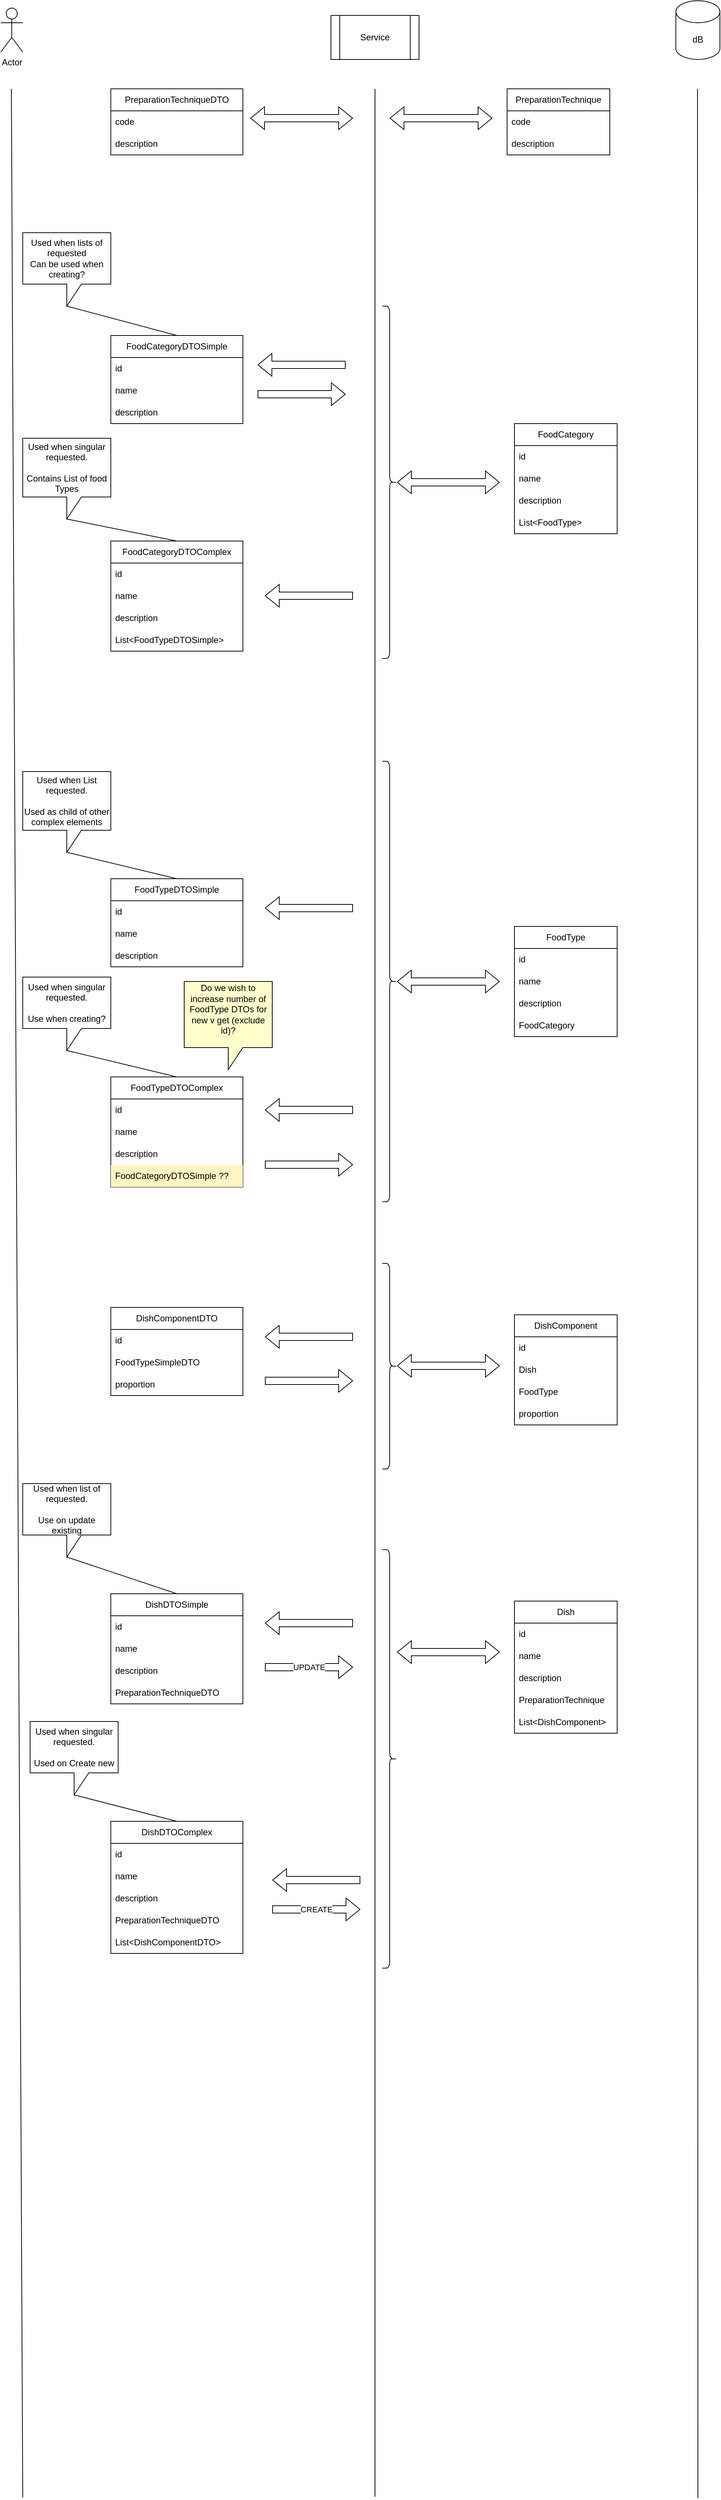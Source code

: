 <mxfile version="26.1.1">
  <diagram name="Page-1" id="98cvswhpEHXC24Bn2miE">
    <mxGraphModel dx="1839" dy="727" grid="1" gridSize="10" guides="1" tooltips="1" connect="1" arrows="1" fold="1" page="0" pageScale="1" pageWidth="850" pageHeight="1100" math="0" shadow="0">
      <root>
        <mxCell id="0" />
        <mxCell id="1" parent="0" />
        <mxCell id="5q4nl_bfFsXVFqzO0uTr-1" value="Actor" style="shape=umlActor;verticalLabelPosition=bottom;verticalAlign=top;html=1;outlineConnect=0;" parent="1" vertex="1">
          <mxGeometry x="-150" y="50" width="30" height="60" as="geometry" />
        </mxCell>
        <mxCell id="5q4nl_bfFsXVFqzO0uTr-2" value="" style="endArrow=none;html=1;rounded=0;" parent="1" edge="1">
          <mxGeometry width="50" height="50" relative="1" as="geometry">
            <mxPoint x="-120" y="3441" as="sourcePoint" />
            <mxPoint x="-135.5" y="160" as="targetPoint" />
          </mxGeometry>
        </mxCell>
        <mxCell id="5q4nl_bfFsXVFqzO0uTr-3" value="" style="endArrow=none;html=1;rounded=0;" parent="1" edge="1">
          <mxGeometry width="50" height="50" relative="1" as="geometry">
            <mxPoint x="360" y="3440" as="sourcePoint" />
            <mxPoint x="360" y="160" as="targetPoint" />
          </mxGeometry>
        </mxCell>
        <mxCell id="5q4nl_bfFsXVFqzO0uTr-4" value="" style="endArrow=none;html=1;rounded=0;" parent="1" edge="1">
          <mxGeometry width="50" height="50" relative="1" as="geometry">
            <mxPoint x="800" y="3442" as="sourcePoint" />
            <mxPoint x="799.5" y="160" as="targetPoint" />
          </mxGeometry>
        </mxCell>
        <mxCell id="5q4nl_bfFsXVFqzO0uTr-6" value="Service" style="shape=process;whiteSpace=wrap;html=1;backgroundOutline=1;" parent="1" vertex="1">
          <mxGeometry x="300" y="60" width="120" height="60" as="geometry" />
        </mxCell>
        <mxCell id="5q4nl_bfFsXVFqzO0uTr-7" value="dB" style="shape=cylinder3;whiteSpace=wrap;html=1;boundedLbl=1;backgroundOutline=1;size=15;" parent="1" vertex="1">
          <mxGeometry x="770" y="40" width="60" height="80" as="geometry" />
        </mxCell>
        <mxCell id="5q4nl_bfFsXVFqzO0uTr-8" value="PreparationTechnique" style="swimlane;fontStyle=0;childLayout=stackLayout;horizontal=1;startSize=30;horizontalStack=0;resizeParent=1;resizeParentMax=0;resizeLast=0;collapsible=1;marginBottom=0;whiteSpace=wrap;html=1;" parent="1" vertex="1">
          <mxGeometry x="540" y="160" width="140" height="90" as="geometry" />
        </mxCell>
        <mxCell id="5q4nl_bfFsXVFqzO0uTr-9" value="code" style="text;strokeColor=none;fillColor=none;align=left;verticalAlign=middle;spacingLeft=4;spacingRight=4;overflow=hidden;points=[[0,0.5],[1,0.5]];portConstraint=eastwest;rotatable=0;whiteSpace=wrap;html=1;" parent="5q4nl_bfFsXVFqzO0uTr-8" vertex="1">
          <mxGeometry y="30" width="140" height="30" as="geometry" />
        </mxCell>
        <mxCell id="5q4nl_bfFsXVFqzO0uTr-10" value="description" style="text;strokeColor=none;fillColor=none;align=left;verticalAlign=middle;spacingLeft=4;spacingRight=4;overflow=hidden;points=[[0,0.5],[1,0.5]];portConstraint=eastwest;rotatable=0;whiteSpace=wrap;html=1;" parent="5q4nl_bfFsXVFqzO0uTr-8" vertex="1">
          <mxGeometry y="60" width="140" height="30" as="geometry" />
        </mxCell>
        <mxCell id="5q4nl_bfFsXVFqzO0uTr-13" value="PreparationTechniqueDTO" style="swimlane;fontStyle=0;childLayout=stackLayout;horizontal=1;startSize=30;horizontalStack=0;resizeParent=1;resizeParentMax=0;resizeLast=0;collapsible=1;marginBottom=0;whiteSpace=wrap;html=1;" parent="1" vertex="1">
          <mxGeometry y="160" width="180" height="90" as="geometry" />
        </mxCell>
        <mxCell id="5q4nl_bfFsXVFqzO0uTr-14" value="code" style="text;strokeColor=none;fillColor=none;align=left;verticalAlign=middle;spacingLeft=4;spacingRight=4;overflow=hidden;points=[[0,0.5],[1,0.5]];portConstraint=eastwest;rotatable=0;whiteSpace=wrap;html=1;" parent="5q4nl_bfFsXVFqzO0uTr-13" vertex="1">
          <mxGeometry y="30" width="180" height="30" as="geometry" />
        </mxCell>
        <mxCell id="5q4nl_bfFsXVFqzO0uTr-15" value="description" style="text;strokeColor=none;fillColor=none;align=left;verticalAlign=middle;spacingLeft=4;spacingRight=4;overflow=hidden;points=[[0,0.5],[1,0.5]];portConstraint=eastwest;rotatable=0;whiteSpace=wrap;html=1;" parent="5q4nl_bfFsXVFqzO0uTr-13" vertex="1">
          <mxGeometry y="60" width="180" height="30" as="geometry" />
        </mxCell>
        <mxCell id="5q4nl_bfFsXVFqzO0uTr-16" value="" style="shape=flexArrow;endArrow=classic;startArrow=classic;html=1;rounded=0;" parent="1" edge="1">
          <mxGeometry width="100" height="100" relative="1" as="geometry">
            <mxPoint x="190" y="200" as="sourcePoint" />
            <mxPoint x="330" y="200" as="targetPoint" />
          </mxGeometry>
        </mxCell>
        <mxCell id="5q4nl_bfFsXVFqzO0uTr-18" value="" style="shape=flexArrow;endArrow=classic;startArrow=classic;html=1;rounded=0;" parent="1" edge="1">
          <mxGeometry width="100" height="100" relative="1" as="geometry">
            <mxPoint x="380" y="200" as="sourcePoint" />
            <mxPoint x="520" y="200" as="targetPoint" />
          </mxGeometry>
        </mxCell>
        <mxCell id="5q4nl_bfFsXVFqzO0uTr-20" value="FoodType" style="swimlane;fontStyle=0;childLayout=stackLayout;horizontal=1;startSize=30;horizontalStack=0;resizeParent=1;resizeParentMax=0;resizeLast=0;collapsible=1;marginBottom=0;whiteSpace=wrap;html=1;" parent="1" vertex="1">
          <mxGeometry x="550" y="1301" width="140" height="150" as="geometry" />
        </mxCell>
        <mxCell id="5q4nl_bfFsXVFqzO0uTr-21" value="id" style="text;strokeColor=none;fillColor=none;align=left;verticalAlign=middle;spacingLeft=4;spacingRight=4;overflow=hidden;points=[[0,0.5],[1,0.5]];portConstraint=eastwest;rotatable=0;whiteSpace=wrap;html=1;" parent="5q4nl_bfFsXVFqzO0uTr-20" vertex="1">
          <mxGeometry y="30" width="140" height="30" as="geometry" />
        </mxCell>
        <mxCell id="5q4nl_bfFsXVFqzO0uTr-22" value="name" style="text;strokeColor=none;fillColor=none;align=left;verticalAlign=middle;spacingLeft=4;spacingRight=4;overflow=hidden;points=[[0,0.5],[1,0.5]];portConstraint=eastwest;rotatable=0;whiteSpace=wrap;html=1;" parent="5q4nl_bfFsXVFqzO0uTr-20" vertex="1">
          <mxGeometry y="60" width="140" height="30" as="geometry" />
        </mxCell>
        <mxCell id="5q4nl_bfFsXVFqzO0uTr-23" value="description" style="text;strokeColor=none;fillColor=none;align=left;verticalAlign=middle;spacingLeft=4;spacingRight=4;overflow=hidden;points=[[0,0.5],[1,0.5]];portConstraint=eastwest;rotatable=0;whiteSpace=wrap;html=1;" parent="5q4nl_bfFsXVFqzO0uTr-20" vertex="1">
          <mxGeometry y="90" width="140" height="30" as="geometry" />
        </mxCell>
        <mxCell id="5q4nl_bfFsXVFqzO0uTr-25" value="FoodCategory" style="text;strokeColor=none;fillColor=none;align=left;verticalAlign=middle;spacingLeft=4;spacingRight=4;overflow=hidden;points=[[0,0.5],[1,0.5]];portConstraint=eastwest;rotatable=0;whiteSpace=wrap;html=1;" parent="5q4nl_bfFsXVFqzO0uTr-20" vertex="1">
          <mxGeometry y="120" width="140" height="30" as="geometry" />
        </mxCell>
        <mxCell id="5q4nl_bfFsXVFqzO0uTr-26" value="FoodCategory" style="swimlane;fontStyle=0;childLayout=stackLayout;horizontal=1;startSize=30;horizontalStack=0;resizeParent=1;resizeParentMax=0;resizeLast=0;collapsible=1;marginBottom=0;whiteSpace=wrap;html=1;" parent="1" vertex="1">
          <mxGeometry x="550" y="616" width="140" height="150" as="geometry" />
        </mxCell>
        <mxCell id="5q4nl_bfFsXVFqzO0uTr-27" value="id" style="text;strokeColor=none;fillColor=none;align=left;verticalAlign=middle;spacingLeft=4;spacingRight=4;overflow=hidden;points=[[0,0.5],[1,0.5]];portConstraint=eastwest;rotatable=0;whiteSpace=wrap;html=1;" parent="5q4nl_bfFsXVFqzO0uTr-26" vertex="1">
          <mxGeometry y="30" width="140" height="30" as="geometry" />
        </mxCell>
        <mxCell id="5q4nl_bfFsXVFqzO0uTr-28" value="name" style="text;strokeColor=none;fillColor=none;align=left;verticalAlign=middle;spacingLeft=4;spacingRight=4;overflow=hidden;points=[[0,0.5],[1,0.5]];portConstraint=eastwest;rotatable=0;whiteSpace=wrap;html=1;" parent="5q4nl_bfFsXVFqzO0uTr-26" vertex="1">
          <mxGeometry y="60" width="140" height="30" as="geometry" />
        </mxCell>
        <mxCell id="5q4nl_bfFsXVFqzO0uTr-29" value="description" style="text;strokeColor=none;fillColor=none;align=left;verticalAlign=middle;spacingLeft=4;spacingRight=4;overflow=hidden;points=[[0,0.5],[1,0.5]];portConstraint=eastwest;rotatable=0;whiteSpace=wrap;html=1;" parent="5q4nl_bfFsXVFqzO0uTr-26" vertex="1">
          <mxGeometry y="90" width="140" height="30" as="geometry" />
        </mxCell>
        <mxCell id="5q4nl_bfFsXVFqzO0uTr-30" value="List&amp;lt;FoodType&amp;gt;" style="text;strokeColor=none;fillColor=none;align=left;verticalAlign=middle;spacingLeft=4;spacingRight=4;overflow=hidden;points=[[0,0.5],[1,0.5]];portConstraint=eastwest;rotatable=0;whiteSpace=wrap;html=1;" parent="5q4nl_bfFsXVFqzO0uTr-26" vertex="1">
          <mxGeometry y="120" width="140" height="30" as="geometry" />
        </mxCell>
        <mxCell id="5q4nl_bfFsXVFqzO0uTr-31" value="" style="shape=flexArrow;endArrow=classic;startArrow=classic;html=1;rounded=0;" parent="1" edge="1">
          <mxGeometry width="100" height="100" relative="1" as="geometry">
            <mxPoint x="390" y="696" as="sourcePoint" />
            <mxPoint x="530" y="696" as="targetPoint" />
          </mxGeometry>
        </mxCell>
        <mxCell id="5q4nl_bfFsXVFqzO0uTr-32" value="FoodCategoryDTOSimple" style="swimlane;fontStyle=0;childLayout=stackLayout;horizontal=1;startSize=30;horizontalStack=0;resizeParent=1;resizeParentMax=0;resizeLast=0;collapsible=1;marginBottom=0;whiteSpace=wrap;html=1;" parent="1" vertex="1">
          <mxGeometry y="496" width="180" height="120" as="geometry" />
        </mxCell>
        <mxCell id="5q4nl_bfFsXVFqzO0uTr-33" value="id" style="text;strokeColor=none;fillColor=none;align=left;verticalAlign=middle;spacingLeft=4;spacingRight=4;overflow=hidden;points=[[0,0.5],[1,0.5]];portConstraint=eastwest;rotatable=0;whiteSpace=wrap;html=1;" parent="5q4nl_bfFsXVFqzO0uTr-32" vertex="1">
          <mxGeometry y="30" width="180" height="30" as="geometry" />
        </mxCell>
        <mxCell id="5q4nl_bfFsXVFqzO0uTr-34" value="name" style="text;strokeColor=none;fillColor=none;align=left;verticalAlign=middle;spacingLeft=4;spacingRight=4;overflow=hidden;points=[[0,0.5],[1,0.5]];portConstraint=eastwest;rotatable=0;whiteSpace=wrap;html=1;" parent="5q4nl_bfFsXVFqzO0uTr-32" vertex="1">
          <mxGeometry y="60" width="180" height="30" as="geometry" />
        </mxCell>
        <mxCell id="5q4nl_bfFsXVFqzO0uTr-35" value="description" style="text;strokeColor=none;fillColor=none;align=left;verticalAlign=middle;spacingLeft=4;spacingRight=4;overflow=hidden;points=[[0,0.5],[1,0.5]];portConstraint=eastwest;rotatable=0;whiteSpace=wrap;html=1;" parent="5q4nl_bfFsXVFqzO0uTr-32" vertex="1">
          <mxGeometry y="90" width="180" height="30" as="geometry" />
        </mxCell>
        <mxCell id="5q4nl_bfFsXVFqzO0uTr-37" value="" style="shape=flexArrow;endArrow=classic;html=1;rounded=0;" parent="1" edge="1">
          <mxGeometry width="50" height="50" relative="1" as="geometry">
            <mxPoint x="320" y="536" as="sourcePoint" />
            <mxPoint x="200" y="536" as="targetPoint" />
          </mxGeometry>
        </mxCell>
        <mxCell id="5q4nl_bfFsXVFqzO0uTr-39" value="Used when lists of requested&lt;div&gt;Can be used when creating?&lt;/div&gt;" style="shape=callout;whiteSpace=wrap;html=1;perimeter=calloutPerimeter;" parent="1" vertex="1">
          <mxGeometry x="-120" y="356" width="120" height="100" as="geometry" />
        </mxCell>
        <mxCell id="5q4nl_bfFsXVFqzO0uTr-40" value="" style="endArrow=none;html=1;rounded=0;exitX=0;exitY=0;exitDx=60;exitDy=100;exitPerimeter=0;entryX=0.5;entryY=0;entryDx=0;entryDy=0;" parent="1" source="5q4nl_bfFsXVFqzO0uTr-39" target="5q4nl_bfFsXVFqzO0uTr-32" edge="1">
          <mxGeometry width="50" height="50" relative="1" as="geometry">
            <mxPoint x="460" y="636" as="sourcePoint" />
            <mxPoint x="510" y="586" as="targetPoint" />
          </mxGeometry>
        </mxCell>
        <mxCell id="5q4nl_bfFsXVFqzO0uTr-41" value="" style="shape=flexArrow;endArrow=classic;html=1;rounded=0;" parent="1" edge="1">
          <mxGeometry width="50" height="50" relative="1" as="geometry">
            <mxPoint x="200" y="576" as="sourcePoint" />
            <mxPoint x="320" y="576" as="targetPoint" />
          </mxGeometry>
        </mxCell>
        <mxCell id="5q4nl_bfFsXVFqzO0uTr-42" value="FoodCategoryDTOComplex" style="swimlane;fontStyle=0;childLayout=stackLayout;horizontal=1;startSize=30;horizontalStack=0;resizeParent=1;resizeParentMax=0;resizeLast=0;collapsible=1;marginBottom=0;whiteSpace=wrap;html=1;" parent="1" vertex="1">
          <mxGeometry y="776" width="180" height="150" as="geometry" />
        </mxCell>
        <mxCell id="5q4nl_bfFsXVFqzO0uTr-43" value="id" style="text;strokeColor=none;fillColor=none;align=left;verticalAlign=middle;spacingLeft=4;spacingRight=4;overflow=hidden;points=[[0,0.5],[1,0.5]];portConstraint=eastwest;rotatable=0;whiteSpace=wrap;html=1;" parent="5q4nl_bfFsXVFqzO0uTr-42" vertex="1">
          <mxGeometry y="30" width="180" height="30" as="geometry" />
        </mxCell>
        <mxCell id="5q4nl_bfFsXVFqzO0uTr-44" value="name" style="text;strokeColor=none;fillColor=none;align=left;verticalAlign=middle;spacingLeft=4;spacingRight=4;overflow=hidden;points=[[0,0.5],[1,0.5]];portConstraint=eastwest;rotatable=0;whiteSpace=wrap;html=1;" parent="5q4nl_bfFsXVFqzO0uTr-42" vertex="1">
          <mxGeometry y="60" width="180" height="30" as="geometry" />
        </mxCell>
        <mxCell id="5q4nl_bfFsXVFqzO0uTr-45" value="description" style="text;strokeColor=none;fillColor=none;align=left;verticalAlign=middle;spacingLeft=4;spacingRight=4;overflow=hidden;points=[[0,0.5],[1,0.5]];portConstraint=eastwest;rotatable=0;whiteSpace=wrap;html=1;" parent="5q4nl_bfFsXVFqzO0uTr-42" vertex="1">
          <mxGeometry y="90" width="180" height="30" as="geometry" />
        </mxCell>
        <mxCell id="5q4nl_bfFsXVFqzO0uTr-48" value="List&amp;lt;FoodTypeDTOSimple&amp;gt;" style="text;strokeColor=none;fillColor=none;align=left;verticalAlign=middle;spacingLeft=4;spacingRight=4;overflow=hidden;points=[[0,0.5],[1,0.5]];portConstraint=eastwest;rotatable=0;whiteSpace=wrap;html=1;" parent="5q4nl_bfFsXVFqzO0uTr-42" vertex="1">
          <mxGeometry y="120" width="180" height="30" as="geometry" />
        </mxCell>
        <mxCell id="5q4nl_bfFsXVFqzO0uTr-46" value="Used when singular requested.&lt;div&gt;&lt;br&gt;&lt;div&gt;Contains List of food Types&lt;/div&gt;&lt;/div&gt;" style="shape=callout;whiteSpace=wrap;html=1;perimeter=calloutPerimeter;" parent="1" vertex="1">
          <mxGeometry x="-120" y="636" width="120" height="110" as="geometry" />
        </mxCell>
        <mxCell id="5q4nl_bfFsXVFqzO0uTr-47" value="" style="endArrow=none;html=1;rounded=0;exitX=0;exitY=0;exitDx=60;exitDy=110;exitPerimeter=0;entryX=0.5;entryY=0;entryDx=0;entryDy=0;" parent="1" source="5q4nl_bfFsXVFqzO0uTr-46" target="5q4nl_bfFsXVFqzO0uTr-42" edge="1">
          <mxGeometry width="50" height="50" relative="1" as="geometry">
            <mxPoint x="460" y="636" as="sourcePoint" />
            <mxPoint x="510" y="586" as="targetPoint" />
          </mxGeometry>
        </mxCell>
        <mxCell id="5q4nl_bfFsXVFqzO0uTr-49" value="" style="shape=flexArrow;endArrow=classic;html=1;rounded=0;" parent="1" edge="1">
          <mxGeometry width="50" height="50" relative="1" as="geometry">
            <mxPoint x="330" y="850.5" as="sourcePoint" />
            <mxPoint x="210" y="850.5" as="targetPoint" />
          </mxGeometry>
        </mxCell>
        <mxCell id="5q4nl_bfFsXVFqzO0uTr-50" value="" style="shape=curlyBracket;whiteSpace=wrap;html=1;rounded=1;flipH=1;labelPosition=right;verticalLabelPosition=middle;align=left;verticalAlign=middle;" parent="1" vertex="1">
          <mxGeometry x="370" y="456" width="20" height="480" as="geometry" />
        </mxCell>
        <mxCell id="5q4nl_bfFsXVFqzO0uTr-51" value="" style="shape=flexArrow;endArrow=classic;startArrow=classic;html=1;rounded=0;" parent="1" edge="1">
          <mxGeometry width="100" height="100" relative="1" as="geometry">
            <mxPoint x="390" y="1376" as="sourcePoint" />
            <mxPoint x="530" y="1376" as="targetPoint" />
          </mxGeometry>
        </mxCell>
        <mxCell id="5q4nl_bfFsXVFqzO0uTr-52" value="" style="shape=curlyBracket;whiteSpace=wrap;html=1;rounded=1;flipH=1;labelPosition=right;verticalLabelPosition=middle;align=left;verticalAlign=middle;" parent="1" vertex="1">
          <mxGeometry x="370" y="1760" width="20" height="280" as="geometry" />
        </mxCell>
        <mxCell id="5q4nl_bfFsXVFqzO0uTr-53" value="FoodTypeDTOComplex" style="swimlane;fontStyle=0;childLayout=stackLayout;horizontal=1;startSize=30;horizontalStack=0;resizeParent=1;resizeParentMax=0;resizeLast=0;collapsible=1;marginBottom=0;whiteSpace=wrap;html=1;" parent="1" vertex="1">
          <mxGeometry y="1506" width="180" height="150" as="geometry" />
        </mxCell>
        <mxCell id="5q4nl_bfFsXVFqzO0uTr-54" value="id" style="text;strokeColor=none;fillColor=none;align=left;verticalAlign=middle;spacingLeft=4;spacingRight=4;overflow=hidden;points=[[0,0.5],[1,0.5]];portConstraint=eastwest;rotatable=0;whiteSpace=wrap;html=1;" parent="5q4nl_bfFsXVFqzO0uTr-53" vertex="1">
          <mxGeometry y="30" width="180" height="30" as="geometry" />
        </mxCell>
        <mxCell id="5q4nl_bfFsXVFqzO0uTr-55" value="name" style="text;strokeColor=none;fillColor=none;align=left;verticalAlign=middle;spacingLeft=4;spacingRight=4;overflow=hidden;points=[[0,0.5],[1,0.5]];portConstraint=eastwest;rotatable=0;whiteSpace=wrap;html=1;" parent="5q4nl_bfFsXVFqzO0uTr-53" vertex="1">
          <mxGeometry y="60" width="180" height="30" as="geometry" />
        </mxCell>
        <mxCell id="5q4nl_bfFsXVFqzO0uTr-56" value="description" style="text;strokeColor=none;fillColor=none;align=left;verticalAlign=middle;spacingLeft=4;spacingRight=4;overflow=hidden;points=[[0,0.5],[1,0.5]];portConstraint=eastwest;rotatable=0;whiteSpace=wrap;html=1;" parent="5q4nl_bfFsXVFqzO0uTr-53" vertex="1">
          <mxGeometry y="90" width="180" height="30" as="geometry" />
        </mxCell>
        <mxCell id="5q4nl_bfFsXVFqzO0uTr-57" value="FoodCategoryDTOSimple ??" style="text;strokeColor=none;fillColor=#FFF4C3;align=left;verticalAlign=middle;spacingLeft=4;spacingRight=4;overflow=hidden;points=[[0,0.5],[1,0.5]];portConstraint=eastwest;rotatable=0;whiteSpace=wrap;html=1;" parent="5q4nl_bfFsXVFqzO0uTr-53" vertex="1">
          <mxGeometry y="120" width="180" height="30" as="geometry" />
        </mxCell>
        <mxCell id="5q4nl_bfFsXVFqzO0uTr-58" value="Used when singular requested.&lt;div&gt;&lt;br&gt;&lt;div&gt;Use when creating?&lt;/div&gt;&lt;/div&gt;" style="shape=callout;whiteSpace=wrap;html=1;perimeter=calloutPerimeter;" parent="1" vertex="1">
          <mxGeometry x="-120" y="1370" width="120" height="100" as="geometry" />
        </mxCell>
        <mxCell id="5q4nl_bfFsXVFqzO0uTr-59" value="" style="endArrow=none;html=1;rounded=0;exitX=0.5;exitY=0;exitDx=0;exitDy=0;entryX=0;entryY=0;entryDx=60;entryDy=100;entryPerimeter=0;" parent="1" source="5q4nl_bfFsXVFqzO0uTr-53" target="5q4nl_bfFsXVFqzO0uTr-58" edge="1">
          <mxGeometry width="50" height="50" relative="1" as="geometry">
            <mxPoint x="460" y="1476" as="sourcePoint" />
            <mxPoint x="510" y="1426" as="targetPoint" />
          </mxGeometry>
        </mxCell>
        <mxCell id="5q4nl_bfFsXVFqzO0uTr-60" value="" style="shape=flexArrow;endArrow=classic;html=1;rounded=0;" parent="1" edge="1">
          <mxGeometry width="50" height="50" relative="1" as="geometry">
            <mxPoint x="330" y="1551" as="sourcePoint" />
            <mxPoint x="210" y="1551" as="targetPoint" />
          </mxGeometry>
        </mxCell>
        <mxCell id="5q4nl_bfFsXVFqzO0uTr-61" value="" style="shape=flexArrow;endArrow=classic;html=1;rounded=0;" parent="1" edge="1">
          <mxGeometry width="50" height="50" relative="1" as="geometry">
            <mxPoint x="210" y="1625.5" as="sourcePoint" />
            <mxPoint x="330" y="1625.5" as="targetPoint" />
          </mxGeometry>
        </mxCell>
        <mxCell id="5q4nl_bfFsXVFqzO0uTr-62" value="Do we wish to increase number of FoodType DTOs for new v get (exclude id)?&lt;div&gt;&lt;br&gt;&lt;/div&gt;" style="shape=callout;whiteSpace=wrap;html=1;perimeter=calloutPerimeter;fillColor=light-dark(#FFFFCC,var(--ge-dark-color, #121212));" parent="1" vertex="1">
          <mxGeometry x="100" y="1376" width="120" height="120" as="geometry" />
        </mxCell>
        <mxCell id="5q4nl_bfFsXVFqzO0uTr-65" value="FoodTypeDTOSimple" style="swimlane;fontStyle=0;childLayout=stackLayout;horizontal=1;startSize=30;horizontalStack=0;resizeParent=1;resizeParentMax=0;resizeLast=0;collapsible=1;marginBottom=0;whiteSpace=wrap;html=1;" parent="1" vertex="1">
          <mxGeometry y="1236" width="180" height="120" as="geometry" />
        </mxCell>
        <mxCell id="5q4nl_bfFsXVFqzO0uTr-66" value="id" style="text;strokeColor=none;fillColor=none;align=left;verticalAlign=middle;spacingLeft=4;spacingRight=4;overflow=hidden;points=[[0,0.5],[1,0.5]];portConstraint=eastwest;rotatable=0;whiteSpace=wrap;html=1;" parent="5q4nl_bfFsXVFqzO0uTr-65" vertex="1">
          <mxGeometry y="30" width="180" height="30" as="geometry" />
        </mxCell>
        <mxCell id="5q4nl_bfFsXVFqzO0uTr-67" value="name" style="text;strokeColor=none;fillColor=none;align=left;verticalAlign=middle;spacingLeft=4;spacingRight=4;overflow=hidden;points=[[0,0.5],[1,0.5]];portConstraint=eastwest;rotatable=0;whiteSpace=wrap;html=1;" parent="5q4nl_bfFsXVFqzO0uTr-65" vertex="1">
          <mxGeometry y="60" width="180" height="30" as="geometry" />
        </mxCell>
        <mxCell id="5q4nl_bfFsXVFqzO0uTr-68" value="description" style="text;strokeColor=none;fillColor=none;align=left;verticalAlign=middle;spacingLeft=4;spacingRight=4;overflow=hidden;points=[[0,0.5],[1,0.5]];portConstraint=eastwest;rotatable=0;whiteSpace=wrap;html=1;" parent="5q4nl_bfFsXVFqzO0uTr-65" vertex="1">
          <mxGeometry y="90" width="180" height="30" as="geometry" />
        </mxCell>
        <mxCell id="5q4nl_bfFsXVFqzO0uTr-70" value="" style="shape=flexArrow;endArrow=classic;html=1;rounded=0;" parent="1" edge="1">
          <mxGeometry width="50" height="50" relative="1" as="geometry">
            <mxPoint x="330" y="1276" as="sourcePoint" />
            <mxPoint x="210" y="1276" as="targetPoint" />
          </mxGeometry>
        </mxCell>
        <mxCell id="5q4nl_bfFsXVFqzO0uTr-71" value="Used when List requested.&lt;div&gt;&lt;br&gt;&lt;div&gt;Used as child of other complex elements&lt;/div&gt;&lt;/div&gt;" style="shape=callout;whiteSpace=wrap;html=1;perimeter=calloutPerimeter;" parent="1" vertex="1">
          <mxGeometry x="-120" y="1090" width="120" height="110" as="geometry" />
        </mxCell>
        <mxCell id="5q4nl_bfFsXVFqzO0uTr-72" value="" style="endArrow=none;html=1;rounded=0;exitX=0.5;exitY=0;exitDx=0;exitDy=0;entryX=0;entryY=0;entryDx=60;entryDy=110;entryPerimeter=0;" parent="1" source="5q4nl_bfFsXVFqzO0uTr-65" target="5q4nl_bfFsXVFqzO0uTr-71" edge="1">
          <mxGeometry width="50" height="50" relative="1" as="geometry">
            <mxPoint x="80" y="1226" as="sourcePoint" />
            <mxPoint x="-50" y="1210" as="targetPoint" />
          </mxGeometry>
        </mxCell>
        <mxCell id="FY9CtEeteHRH5HOnugvX-1" value="DishComponent" style="swimlane;fontStyle=0;childLayout=stackLayout;horizontal=1;startSize=30;horizontalStack=0;resizeParent=1;resizeParentMax=0;resizeLast=0;collapsible=1;marginBottom=0;whiteSpace=wrap;html=1;" parent="1" vertex="1">
          <mxGeometry x="550" y="1830" width="140" height="150" as="geometry" />
        </mxCell>
        <mxCell id="FY9CtEeteHRH5HOnugvX-2" value="id" style="text;strokeColor=none;fillColor=none;align=left;verticalAlign=middle;spacingLeft=4;spacingRight=4;overflow=hidden;points=[[0,0.5],[1,0.5]];portConstraint=eastwest;rotatable=0;whiteSpace=wrap;html=1;" parent="FY9CtEeteHRH5HOnugvX-1" vertex="1">
          <mxGeometry y="30" width="140" height="30" as="geometry" />
        </mxCell>
        <mxCell id="FY9CtEeteHRH5HOnugvX-3" value="Dish" style="text;strokeColor=none;fillColor=none;align=left;verticalAlign=middle;spacingLeft=4;spacingRight=4;overflow=hidden;points=[[0,0.5],[1,0.5]];portConstraint=eastwest;rotatable=0;whiteSpace=wrap;html=1;" parent="FY9CtEeteHRH5HOnugvX-1" vertex="1">
          <mxGeometry y="60" width="140" height="30" as="geometry" />
        </mxCell>
        <mxCell id="FY9CtEeteHRH5HOnugvX-4" value="FoodType" style="text;strokeColor=none;fillColor=none;align=left;verticalAlign=middle;spacingLeft=4;spacingRight=4;overflow=hidden;points=[[0,0.5],[1,0.5]];portConstraint=eastwest;rotatable=0;whiteSpace=wrap;html=1;" parent="FY9CtEeteHRH5HOnugvX-1" vertex="1">
          <mxGeometry y="90" width="140" height="30" as="geometry" />
        </mxCell>
        <mxCell id="FY9CtEeteHRH5HOnugvX-5" value="proportion" style="text;strokeColor=none;fillColor=none;align=left;verticalAlign=middle;spacingLeft=4;spacingRight=4;overflow=hidden;points=[[0,0.5],[1,0.5]];portConstraint=eastwest;rotatable=0;whiteSpace=wrap;html=1;" parent="FY9CtEeteHRH5HOnugvX-1" vertex="1">
          <mxGeometry y="120" width="140" height="30" as="geometry" />
        </mxCell>
        <mxCell id="FY9CtEeteHRH5HOnugvX-6" value="" style="shape=flexArrow;endArrow=classic;startArrow=classic;html=1;rounded=0;" parent="1" edge="1">
          <mxGeometry width="100" height="100" relative="1" as="geometry">
            <mxPoint x="390" y="1899.5" as="sourcePoint" />
            <mxPoint x="530" y="1899.5" as="targetPoint" />
          </mxGeometry>
        </mxCell>
        <mxCell id="FY9CtEeteHRH5HOnugvX-7" value="" style="shape=curlyBracket;whiteSpace=wrap;html=1;rounded=1;flipH=1;labelPosition=right;verticalLabelPosition=middle;align=left;verticalAlign=middle;" parent="1" vertex="1">
          <mxGeometry x="370" y="1076" width="20" height="600" as="geometry" />
        </mxCell>
        <mxCell id="FY9CtEeteHRH5HOnugvX-11" value="DishComponentDTO" style="swimlane;fontStyle=0;childLayout=stackLayout;horizontal=1;startSize=30;horizontalStack=0;resizeParent=1;resizeParentMax=0;resizeLast=0;collapsible=1;marginBottom=0;whiteSpace=wrap;html=1;" parent="1" vertex="1">
          <mxGeometry y="1820" width="180" height="120" as="geometry" />
        </mxCell>
        <mxCell id="FY9CtEeteHRH5HOnugvX-12" value="id" style="text;strokeColor=none;fillColor=none;align=left;verticalAlign=middle;spacingLeft=4;spacingRight=4;overflow=hidden;points=[[0,0.5],[1,0.5]];portConstraint=eastwest;rotatable=0;whiteSpace=wrap;html=1;" parent="FY9CtEeteHRH5HOnugvX-11" vertex="1">
          <mxGeometry y="30" width="180" height="30" as="geometry" />
        </mxCell>
        <mxCell id="FY9CtEeteHRH5HOnugvX-13" value="FoodTypeSimpleDTO" style="text;strokeColor=none;fillColor=none;align=left;verticalAlign=middle;spacingLeft=4;spacingRight=4;overflow=hidden;points=[[0,0.5],[1,0.5]];portConstraint=eastwest;rotatable=0;whiteSpace=wrap;html=1;" parent="FY9CtEeteHRH5HOnugvX-11" vertex="1">
          <mxGeometry y="60" width="180" height="30" as="geometry" />
        </mxCell>
        <mxCell id="FY9CtEeteHRH5HOnugvX-14" value="proportion" style="text;strokeColor=none;fillColor=none;align=left;verticalAlign=middle;spacingLeft=4;spacingRight=4;overflow=hidden;points=[[0,0.5],[1,0.5]];portConstraint=eastwest;rotatable=0;whiteSpace=wrap;html=1;" parent="FY9CtEeteHRH5HOnugvX-11" vertex="1">
          <mxGeometry y="90" width="180" height="30" as="geometry" />
        </mxCell>
        <mxCell id="FY9CtEeteHRH5HOnugvX-15" value="" style="shape=flexArrow;endArrow=classic;html=1;rounded=0;" parent="1" edge="1">
          <mxGeometry width="50" height="50" relative="1" as="geometry">
            <mxPoint x="330" y="1860" as="sourcePoint" />
            <mxPoint x="210" y="1860" as="targetPoint" />
          </mxGeometry>
        </mxCell>
        <mxCell id="FY9CtEeteHRH5HOnugvX-18" value="" style="shape=flexArrow;endArrow=classic;html=1;rounded=0;" parent="1" edge="1">
          <mxGeometry width="50" height="50" relative="1" as="geometry">
            <mxPoint x="210" y="1920" as="sourcePoint" />
            <mxPoint x="330" y="1920" as="targetPoint" />
          </mxGeometry>
        </mxCell>
        <mxCell id="FY9CtEeteHRH5HOnugvX-19" value="" style="shape=curlyBracket;whiteSpace=wrap;html=1;rounded=1;flipH=1;labelPosition=right;verticalLabelPosition=middle;align=left;verticalAlign=middle;" parent="1" vertex="1">
          <mxGeometry x="370" y="2150" width="20" height="570" as="geometry" />
        </mxCell>
        <mxCell id="FY9CtEeteHRH5HOnugvX-20" value="Dish" style="swimlane;fontStyle=0;childLayout=stackLayout;horizontal=1;startSize=30;horizontalStack=0;resizeParent=1;resizeParentMax=0;resizeLast=0;collapsible=1;marginBottom=0;whiteSpace=wrap;html=1;" parent="1" vertex="1">
          <mxGeometry x="550" y="2220" width="140" height="180" as="geometry" />
        </mxCell>
        <mxCell id="FY9CtEeteHRH5HOnugvX-21" value="id" style="text;strokeColor=none;fillColor=none;align=left;verticalAlign=middle;spacingLeft=4;spacingRight=4;overflow=hidden;points=[[0,0.5],[1,0.5]];portConstraint=eastwest;rotatable=0;whiteSpace=wrap;html=1;" parent="FY9CtEeteHRH5HOnugvX-20" vertex="1">
          <mxGeometry y="30" width="140" height="30" as="geometry" />
        </mxCell>
        <mxCell id="FY9CtEeteHRH5HOnugvX-22" value="name" style="text;strokeColor=none;fillColor=none;align=left;verticalAlign=middle;spacingLeft=4;spacingRight=4;overflow=hidden;points=[[0,0.5],[1,0.5]];portConstraint=eastwest;rotatable=0;whiteSpace=wrap;html=1;" parent="FY9CtEeteHRH5HOnugvX-20" vertex="1">
          <mxGeometry y="60" width="140" height="30" as="geometry" />
        </mxCell>
        <mxCell id="FY9CtEeteHRH5HOnugvX-23" value="description" style="text;strokeColor=none;fillColor=none;align=left;verticalAlign=middle;spacingLeft=4;spacingRight=4;overflow=hidden;points=[[0,0.5],[1,0.5]];portConstraint=eastwest;rotatable=0;whiteSpace=wrap;html=1;" parent="FY9CtEeteHRH5HOnugvX-20" vertex="1">
          <mxGeometry y="90" width="140" height="30" as="geometry" />
        </mxCell>
        <mxCell id="FY9CtEeteHRH5HOnugvX-24" value="PreparationTechnique" style="text;strokeColor=none;fillColor=none;align=left;verticalAlign=middle;spacingLeft=4;spacingRight=4;overflow=hidden;points=[[0,0.5],[1,0.5]];portConstraint=eastwest;rotatable=0;whiteSpace=wrap;html=1;" parent="FY9CtEeteHRH5HOnugvX-20" vertex="1">
          <mxGeometry y="120" width="140" height="30" as="geometry" />
        </mxCell>
        <mxCell id="FY9CtEeteHRH5HOnugvX-32" value="List&amp;lt;DishComponent&amp;gt;" style="text;strokeColor=none;fillColor=none;align=left;verticalAlign=middle;spacingLeft=4;spacingRight=4;overflow=hidden;points=[[0,0.5],[1,0.5]];portConstraint=eastwest;rotatable=0;whiteSpace=wrap;html=1;" parent="FY9CtEeteHRH5HOnugvX-20" vertex="1">
          <mxGeometry y="150" width="140" height="30" as="geometry" />
        </mxCell>
        <mxCell id="FY9CtEeteHRH5HOnugvX-25" value="" style="shape=flexArrow;endArrow=classic;startArrow=classic;html=1;rounded=0;" parent="1" edge="1">
          <mxGeometry width="100" height="100" relative="1" as="geometry">
            <mxPoint x="390" y="2289.5" as="sourcePoint" />
            <mxPoint x="530" y="2289.5" as="targetPoint" />
          </mxGeometry>
        </mxCell>
        <mxCell id="FY9CtEeteHRH5HOnugvX-26" value="DishDTOSimple" style="swimlane;fontStyle=0;childLayout=stackLayout;horizontal=1;startSize=30;horizontalStack=0;resizeParent=1;resizeParentMax=0;resizeLast=0;collapsible=1;marginBottom=0;whiteSpace=wrap;html=1;" parent="1" vertex="1">
          <mxGeometry y="2210" width="180" height="150" as="geometry" />
        </mxCell>
        <mxCell id="FY9CtEeteHRH5HOnugvX-27" value="id" style="text;strokeColor=none;fillColor=none;align=left;verticalAlign=middle;spacingLeft=4;spacingRight=4;overflow=hidden;points=[[0,0.5],[1,0.5]];portConstraint=eastwest;rotatable=0;whiteSpace=wrap;html=1;" parent="FY9CtEeteHRH5HOnugvX-26" vertex="1">
          <mxGeometry y="30" width="180" height="30" as="geometry" />
        </mxCell>
        <mxCell id="FY9CtEeteHRH5HOnugvX-28" value="name" style="text;strokeColor=none;fillColor=none;align=left;verticalAlign=middle;spacingLeft=4;spacingRight=4;overflow=hidden;points=[[0,0.5],[1,0.5]];portConstraint=eastwest;rotatable=0;whiteSpace=wrap;html=1;" parent="FY9CtEeteHRH5HOnugvX-26" vertex="1">
          <mxGeometry y="60" width="180" height="30" as="geometry" />
        </mxCell>
        <mxCell id="FY9CtEeteHRH5HOnugvX-29" value="description" style="text;strokeColor=none;fillColor=none;align=left;verticalAlign=middle;spacingLeft=4;spacingRight=4;overflow=hidden;points=[[0,0.5],[1,0.5]];portConstraint=eastwest;rotatable=0;whiteSpace=wrap;html=1;" parent="FY9CtEeteHRH5HOnugvX-26" vertex="1">
          <mxGeometry y="90" width="180" height="30" as="geometry" />
        </mxCell>
        <mxCell id="FY9CtEeteHRH5HOnugvX-33" value="PreparationTechniqueDTO" style="text;strokeColor=none;fillColor=none;align=left;verticalAlign=middle;spacingLeft=4;spacingRight=4;overflow=hidden;points=[[0,0.5],[1,0.5]];portConstraint=eastwest;rotatable=0;whiteSpace=wrap;html=1;" parent="FY9CtEeteHRH5HOnugvX-26" vertex="1">
          <mxGeometry y="120" width="180" height="30" as="geometry" />
        </mxCell>
        <mxCell id="FY9CtEeteHRH5HOnugvX-30" value="" style="shape=flexArrow;endArrow=classic;html=1;rounded=0;" parent="1" edge="1">
          <mxGeometry width="50" height="50" relative="1" as="geometry">
            <mxPoint x="330" y="2250" as="sourcePoint" />
            <mxPoint x="210" y="2250" as="targetPoint" />
          </mxGeometry>
        </mxCell>
        <mxCell id="FY9CtEeteHRH5HOnugvX-31" value="UPDATE" style="shape=flexArrow;endArrow=classic;html=1;rounded=0;" parent="1" edge="1">
          <mxGeometry width="50" height="50" relative="1" as="geometry">
            <mxPoint x="210" y="2310" as="sourcePoint" />
            <mxPoint x="330" y="2310" as="targetPoint" />
          </mxGeometry>
        </mxCell>
        <mxCell id="FY9CtEeteHRH5HOnugvX-34" value="DishDTOComplex" style="swimlane;fontStyle=0;childLayout=stackLayout;horizontal=1;startSize=30;horizontalStack=0;resizeParent=1;resizeParentMax=0;resizeLast=0;collapsible=1;marginBottom=0;whiteSpace=wrap;html=1;" parent="1" vertex="1">
          <mxGeometry y="2520" width="180" height="180" as="geometry" />
        </mxCell>
        <mxCell id="FY9CtEeteHRH5HOnugvX-35" value="id" style="text;strokeColor=none;fillColor=none;align=left;verticalAlign=middle;spacingLeft=4;spacingRight=4;overflow=hidden;points=[[0,0.5],[1,0.5]];portConstraint=eastwest;rotatable=0;whiteSpace=wrap;html=1;" parent="FY9CtEeteHRH5HOnugvX-34" vertex="1">
          <mxGeometry y="30" width="180" height="30" as="geometry" />
        </mxCell>
        <mxCell id="FY9CtEeteHRH5HOnugvX-36" value="name" style="text;strokeColor=none;fillColor=none;align=left;verticalAlign=middle;spacingLeft=4;spacingRight=4;overflow=hidden;points=[[0,0.5],[1,0.5]];portConstraint=eastwest;rotatable=0;whiteSpace=wrap;html=1;" parent="FY9CtEeteHRH5HOnugvX-34" vertex="1">
          <mxGeometry y="60" width="180" height="30" as="geometry" />
        </mxCell>
        <mxCell id="FY9CtEeteHRH5HOnugvX-37" value="description" style="text;strokeColor=none;fillColor=none;align=left;verticalAlign=middle;spacingLeft=4;spacingRight=4;overflow=hidden;points=[[0,0.5],[1,0.5]];portConstraint=eastwest;rotatable=0;whiteSpace=wrap;html=1;" parent="FY9CtEeteHRH5HOnugvX-34" vertex="1">
          <mxGeometry y="90" width="180" height="30" as="geometry" />
        </mxCell>
        <mxCell id="FY9CtEeteHRH5HOnugvX-38" value="PreparationTechniqueDTO" style="text;strokeColor=none;fillColor=none;align=left;verticalAlign=middle;spacingLeft=4;spacingRight=4;overflow=hidden;points=[[0,0.5],[1,0.5]];portConstraint=eastwest;rotatable=0;whiteSpace=wrap;html=1;" parent="FY9CtEeteHRH5HOnugvX-34" vertex="1">
          <mxGeometry y="120" width="180" height="30" as="geometry" />
        </mxCell>
        <mxCell id="FY9CtEeteHRH5HOnugvX-39" value="List&amp;lt;DishComponentDTO&amp;gt;" style="text;strokeColor=none;fillColor=none;align=left;verticalAlign=middle;spacingLeft=4;spacingRight=4;overflow=hidden;points=[[0,0.5],[1,0.5]];portConstraint=eastwest;rotatable=0;whiteSpace=wrap;html=1;" parent="FY9CtEeteHRH5HOnugvX-34" vertex="1">
          <mxGeometry y="150" width="180" height="30" as="geometry" />
        </mxCell>
        <mxCell id="FY9CtEeteHRH5HOnugvX-40" value="Used when singular requested.&lt;div&gt;&lt;br&gt;&lt;/div&gt;&lt;div&gt;Used on Create new&lt;/div&gt;" style="shape=callout;whiteSpace=wrap;html=1;perimeter=calloutPerimeter;" parent="1" vertex="1">
          <mxGeometry x="-110" y="2384" width="120" height="100" as="geometry" />
        </mxCell>
        <mxCell id="FY9CtEeteHRH5HOnugvX-41" value="" style="endArrow=none;html=1;rounded=0;exitX=0.5;exitY=0;exitDx=0;exitDy=0;entryX=0;entryY=0;entryDx=60;entryDy=100;entryPerimeter=0;" parent="1" source="FY9CtEeteHRH5HOnugvX-34" target="FY9CtEeteHRH5HOnugvX-40" edge="1">
          <mxGeometry width="50" height="50" relative="1" as="geometry">
            <mxPoint x="100" y="2520" as="sourcePoint" />
            <mxPoint x="520" y="2440" as="targetPoint" />
          </mxGeometry>
        </mxCell>
        <mxCell id="FY9CtEeteHRH5HOnugvX-42" value="Used when list of requested.&lt;div&gt;&lt;br&gt;&lt;div&gt;Use on update existing&lt;/div&gt;&lt;/div&gt;" style="shape=callout;whiteSpace=wrap;html=1;perimeter=calloutPerimeter;" parent="1" vertex="1">
          <mxGeometry x="-120" y="2060" width="120" height="100" as="geometry" />
        </mxCell>
        <mxCell id="FY9CtEeteHRH5HOnugvX-43" value="" style="endArrow=none;html=1;rounded=0;exitX=0.5;exitY=0;exitDx=0;exitDy=0;entryX=0;entryY=0;entryDx=60;entryDy=100;entryPerimeter=0;" parent="1" source="FY9CtEeteHRH5HOnugvX-26" target="FY9CtEeteHRH5HOnugvX-42" edge="1">
          <mxGeometry width="50" height="50" relative="1" as="geometry">
            <mxPoint x="80" y="2196" as="sourcePoint" />
            <mxPoint x="510" y="2116" as="targetPoint" />
          </mxGeometry>
        </mxCell>
        <mxCell id="FY9CtEeteHRH5HOnugvX-44" value="" style="shape=flexArrow;endArrow=classic;html=1;rounded=0;" parent="1" edge="1">
          <mxGeometry width="50" height="50" relative="1" as="geometry">
            <mxPoint x="340" y="2600" as="sourcePoint" />
            <mxPoint x="220" y="2600" as="targetPoint" />
          </mxGeometry>
        </mxCell>
        <mxCell id="jMNid5wc1c9YvxCyVNQw-2" value="CREATE" style="shape=flexArrow;endArrow=classic;html=1;rounded=0;" edge="1" parent="1">
          <mxGeometry width="50" height="50" relative="1" as="geometry">
            <mxPoint x="220" y="2640" as="sourcePoint" />
            <mxPoint x="340" y="2640" as="targetPoint" />
          </mxGeometry>
        </mxCell>
      </root>
    </mxGraphModel>
  </diagram>
</mxfile>
